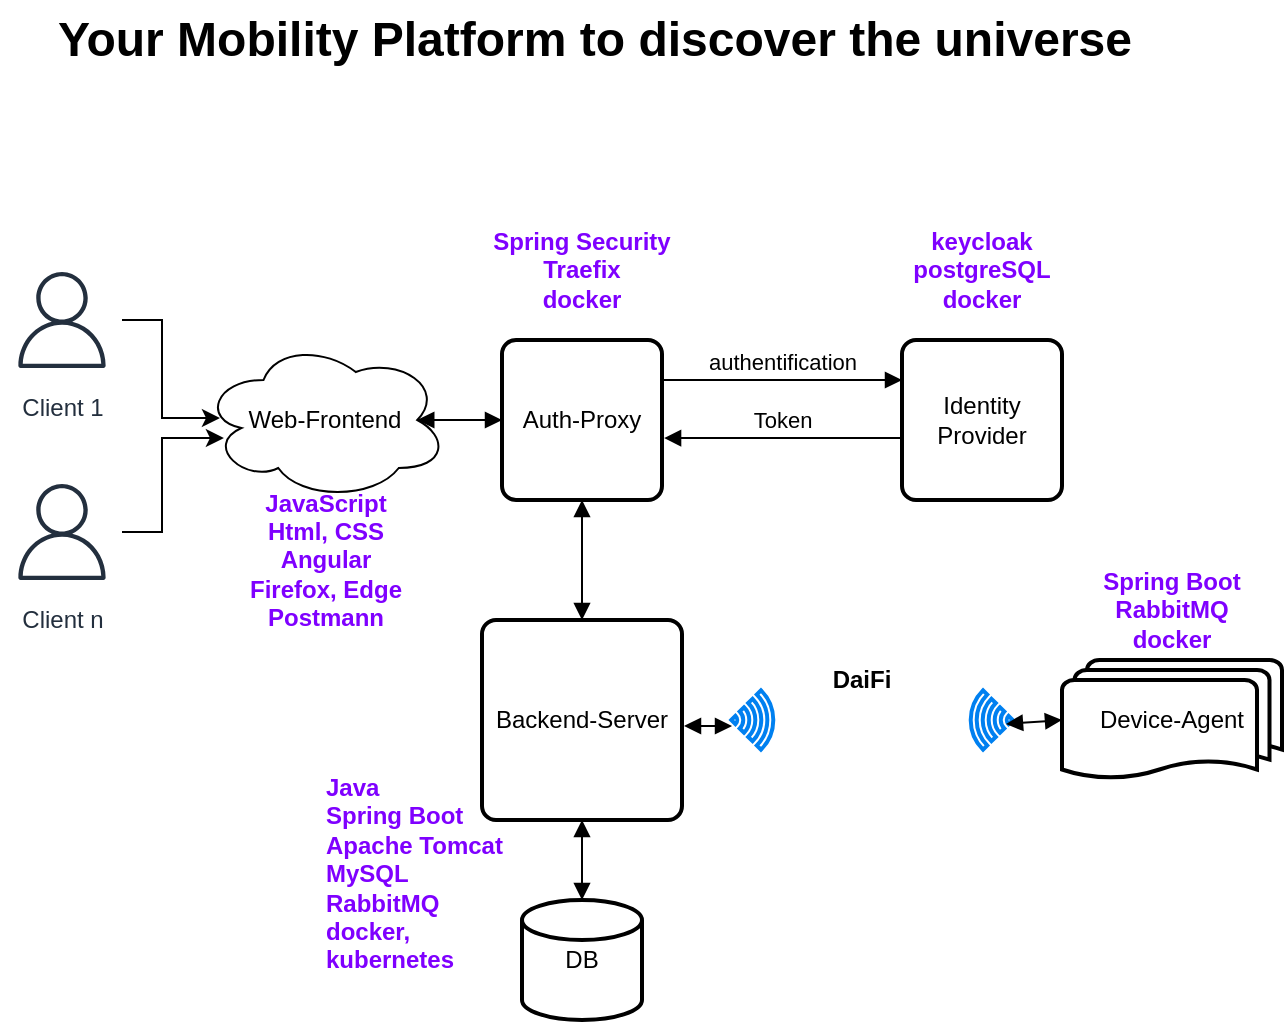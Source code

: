 <mxfile version="14.1.8" type="device"><diagram id="XmRsyYWiay34WejtNYcn" name="Page-1"><mxGraphModel dx="1422" dy="822" grid="1" gridSize="10" guides="1" tooltips="1" connect="1" arrows="1" fold="1" page="1" pageScale="1" pageWidth="827" pageHeight="1169" math="0" shadow="0"><root><mxCell id="0"/><mxCell id="1" parent="0"/><mxCell id="gBcVXxvBroMFFoPzrrAS-2" value="DB" style="strokeWidth=2;html=1;shape=mxgraph.flowchart.database;whiteSpace=wrap;" parent="1" vertex="1"><mxGeometry x="354" y="520" width="60" height="60" as="geometry"/></mxCell><mxCell id="gBcVXxvBroMFFoPzrrAS-3" value="Backend-Server" style="rounded=1;whiteSpace=wrap;html=1;absoluteArcSize=1;arcSize=14;strokeWidth=2;" parent="1" vertex="1"><mxGeometry x="334" y="380" width="100" height="100" as="geometry"/></mxCell><mxCell id="gBcVXxvBroMFFoPzrrAS-6" value="Device-Agent" style="strokeWidth=2;html=1;shape=mxgraph.flowchart.multi-document;whiteSpace=wrap;" parent="1" vertex="1"><mxGeometry x="624" y="400" width="110" height="60" as="geometry"/></mxCell><mxCell id="gBcVXxvBroMFFoPzrrAS-11" value="Auth-Proxy" style="rounded=1;whiteSpace=wrap;html=1;absoluteArcSize=1;arcSize=14;strokeWidth=2;" parent="1" vertex="1"><mxGeometry x="344" y="240" width="80" height="80" as="geometry"/></mxCell><mxCell id="gBcVXxvBroMFFoPzrrAS-13" value="Web-Frontend" style="ellipse;shape=cloud;whiteSpace=wrap;html=1;align=center;" parent="1" vertex="1"><mxGeometry x="194" y="240" width="123" height="80" as="geometry"/></mxCell><mxCell id="gBcVXxvBroMFFoPzrrAS-14" value="Identity Provider" style="rounded=1;whiteSpace=wrap;html=1;absoluteArcSize=1;arcSize=14;strokeWidth=2;" parent="1" vertex="1"><mxGeometry x="544" y="240" width="80" height="80" as="geometry"/></mxCell><mxCell id="gBcVXxvBroMFFoPzrrAS-16" value="authentification" style="html=1;verticalAlign=bottom;endArrow=block;entryX=0;entryY=0.25;entryDx=0;entryDy=0;exitX=1;exitY=0.25;exitDx=0;exitDy=0;" parent="1" source="gBcVXxvBroMFFoPzrrAS-11" target="gBcVXxvBroMFFoPzrrAS-14" edge="1"><mxGeometry width="80" relative="1" as="geometry"><mxPoint x="154" y="390" as="sourcePoint"/><mxPoint x="234" y="390" as="targetPoint"/></mxGeometry></mxCell><mxCell id="gBcVXxvBroMFFoPzrrAS-17" value="Token" style="html=1;verticalAlign=bottom;endArrow=block;entryX=1.013;entryY=0.613;entryDx=0;entryDy=0;exitX=-0.012;exitY=0.613;exitDx=0;exitDy=0;exitPerimeter=0;entryPerimeter=0;" parent="1" source="gBcVXxvBroMFFoPzrrAS-14" target="gBcVXxvBroMFFoPzrrAS-11" edge="1"><mxGeometry width="80" relative="1" as="geometry"><mxPoint x="434" y="270" as="sourcePoint"/><mxPoint x="504" y="270" as="targetPoint"/></mxGeometry></mxCell><mxCell id="gBcVXxvBroMFFoPzrrAS-18" value="" style="endArrow=block;startArrow=block;endFill=1;startFill=1;html=1;exitX=0.5;exitY=0;exitDx=0;exitDy=0;exitPerimeter=0;entryX=0.5;entryY=1;entryDx=0;entryDy=0;" parent="1" source="gBcVXxvBroMFFoPzrrAS-2" target="gBcVXxvBroMFFoPzrrAS-3" edge="1"><mxGeometry width="160" relative="1" as="geometry"><mxPoint x="284" y="340" as="sourcePoint"/><mxPoint x="444" y="340" as="targetPoint"/></mxGeometry></mxCell><mxCell id="gBcVXxvBroMFFoPzrrAS-21" value="" style="endArrow=block;startArrow=block;endFill=1;startFill=1;html=1;entryX=0;entryY=0.5;entryDx=0;entryDy=0;exitX=0.875;exitY=0.5;exitDx=0;exitDy=0;exitPerimeter=0;" parent="1" source="gBcVXxvBroMFFoPzrrAS-13" target="gBcVXxvBroMFFoPzrrAS-11" edge="1"><mxGeometry width="160" relative="1" as="geometry"><mxPoint x="354" y="180" as="sourcePoint"/><mxPoint x="191.5" y="230" as="targetPoint"/></mxGeometry></mxCell><mxCell id="gBcVXxvBroMFFoPzrrAS-23" value="" style="html=1;verticalLabelPosition=bottom;align=center;labelBackgroundColor=#ffffff;verticalAlign=top;strokeWidth=2;strokeColor=#0080F0;shadow=0;dashed=0;shape=mxgraph.ios7.icons.wifi;pointerEvents=1;rotation=-90;" parent="1" vertex="1"><mxGeometry x="574" y="419.5" width="29.7" height="21" as="geometry"/></mxCell><mxCell id="gBcVXxvBroMFFoPzrrAS-26" value="" style="endArrow=block;startArrow=block;endFill=1;startFill=1;html=1;entryX=0.5;entryY=1;entryDx=0;entryDy=0;exitX=0.5;exitY=0;exitDx=0;exitDy=0;" parent="1" source="gBcVXxvBroMFFoPzrrAS-3" target="gBcVXxvBroMFFoPzrrAS-11" edge="1"><mxGeometry width="160" relative="1" as="geometry"><mxPoint x="352" y="300" as="sourcePoint"/><mxPoint x="191.5" y="339" as="targetPoint"/></mxGeometry></mxCell><mxCell id="gBcVXxvBroMFFoPzrrAS-31" value="" style="html=1;verticalLabelPosition=bottom;align=center;labelBackgroundColor=#ffffff;verticalAlign=top;strokeWidth=2;strokeColor=#0080F0;shadow=0;dashed=0;shape=mxgraph.ios7.icons.wifi;pointerEvents=1;rotation=90;" parent="1" vertex="1"><mxGeometry x="454.3" y="419.5" width="29.7" height="21" as="geometry"/></mxCell><mxCell id="gBcVXxvBroMFFoPzrrAS-32" value="" style="endArrow=block;startArrow=block;endFill=1;startFill=1;html=1;entryX=0;entryY=0.5;entryDx=0;entryDy=0;exitX=0.433;exitY=0.84;exitDx=0;exitDy=0;exitPerimeter=0;entryPerimeter=0;" parent="1" source="gBcVXxvBroMFFoPzrrAS-23" target="gBcVXxvBroMFFoPzrrAS-6" edge="1"><mxGeometry width="160" relative="1" as="geometry"><mxPoint x="211.5" y="440" as="sourcePoint"/><mxPoint x="344" y="440" as="targetPoint"/></mxGeometry></mxCell><mxCell id="gBcVXxvBroMFFoPzrrAS-33" value="" style="endArrow=block;startArrow=block;endFill=1;startFill=1;html=1;entryX=0.601;entryY=0.983;entryDx=0;entryDy=0;entryPerimeter=0;" parent="1" target="gBcVXxvBroMFFoPzrrAS-31" edge="1"><mxGeometry width="160" relative="1" as="geometry"><mxPoint x="435" y="433" as="sourcePoint"/><mxPoint x="634" y="440" as="targetPoint"/></mxGeometry></mxCell><mxCell id="gBcVXxvBroMFFoPzrrAS-36" value="" style="edgeStyle=orthogonalEdgeStyle;rounded=0;orthogonalLoop=1;jettySize=auto;html=1;entryX=0.073;entryY=0.488;entryDx=0;entryDy=0;entryPerimeter=0;" parent="1" source="gBcVXxvBroMFFoPzrrAS-34" target="gBcVXxvBroMFFoPzrrAS-13" edge="1"><mxGeometry relative="1" as="geometry"/></mxCell><mxCell id="gBcVXxvBroMFFoPzrrAS-34" value="Client 1" style="outlineConnect=0;fontColor=#232F3E;gradientColor=none;strokeColor=#232F3E;fillColor=#ffffff;dashed=0;verticalLabelPosition=bottom;verticalAlign=top;align=center;html=1;fontSize=12;fontStyle=0;aspect=fixed;shape=mxgraph.aws4.resourceIcon;resIcon=mxgraph.aws4.user;" parent="1" vertex="1"><mxGeometry x="94" y="200" width="60" height="60" as="geometry"/></mxCell><mxCell id="gBcVXxvBroMFFoPzrrAS-35" value="Client n" style="outlineConnect=0;fontColor=#232F3E;gradientColor=none;strokeColor=#232F3E;fillColor=#ffffff;dashed=0;verticalLabelPosition=bottom;verticalAlign=top;align=center;html=1;fontSize=12;fontStyle=0;aspect=fixed;shape=mxgraph.aws4.resourceIcon;resIcon=mxgraph.aws4.user;" parent="1" vertex="1"><mxGeometry x="94" y="306" width="60" height="60" as="geometry"/></mxCell><mxCell id="gBcVXxvBroMFFoPzrrAS-37" value="" style="edgeStyle=orthogonalEdgeStyle;rounded=0;orthogonalLoop=1;jettySize=auto;html=1;entryX=0.089;entryY=0.613;entryDx=0;entryDy=0;entryPerimeter=0;" parent="1" source="gBcVXxvBroMFFoPzrrAS-35" target="gBcVXxvBroMFFoPzrrAS-13" edge="1"><mxGeometry relative="1" as="geometry"><mxPoint x="174" y="360" as="sourcePoint"/><mxPoint x="214" y="430" as="targetPoint"/></mxGeometry></mxCell><mxCell id="gBcVXxvBroMFFoPzrrAS-38" value="&lt;b&gt;DaiFi&lt;/b&gt;" style="text;html=1;strokeColor=none;fillColor=none;align=center;verticalAlign=middle;whiteSpace=wrap;rounded=0;" parent="1" vertex="1"><mxGeometry x="504" y="400" width="40" height="20" as="geometry"/></mxCell><mxCell id="gBcVXxvBroMFFoPzrrAS-42" value="&lt;font color=&quot;#7f00ff&quot;&gt;&lt;b&gt;keycloak&lt;br&gt;postgreSQL&lt;br&gt;docker&lt;br&gt;&lt;/b&gt;&lt;/font&gt;" style="text;html=1;strokeColor=none;fillColor=none;align=center;verticalAlign=middle;whiteSpace=wrap;rounded=0;" parent="1" vertex="1"><mxGeometry x="529" y="190" width="110" height="30" as="geometry"/></mxCell><mxCell id="gBcVXxvBroMFFoPzrrAS-45" value="&lt;font color=&quot;#7f00ff&quot;&gt;&lt;b&gt;Java&lt;br&gt;Spring Boot&lt;br&gt;Apache Tomcat&amp;nbsp;&lt;br&gt;MySQL&lt;br&gt;RabbitMQ&lt;br&gt;docker, kubernetes&lt;br&gt;&lt;br&gt;&lt;/b&gt;&lt;/font&gt;" style="text;html=1;strokeColor=none;fillColor=none;align=left;verticalAlign=top;whiteSpace=wrap;rounded=0;" parent="1" vertex="1"><mxGeometry x="254" y="450" width="100" height="110" as="geometry"/></mxCell><mxCell id="gBcVXxvBroMFFoPzrrAS-46" value="&lt;font color=&quot;#7f00ff&quot;&gt;&lt;b&gt;JavaScript&lt;br&gt;Html, CSS&lt;br&gt;Angular&lt;br&gt;Firefox, Edge&lt;br&gt;Postmann&lt;br&gt;&lt;/b&gt;&lt;/font&gt;" style="text;html=1;strokeColor=none;fillColor=none;align=center;verticalAlign=middle;whiteSpace=wrap;rounded=0;" parent="1" vertex="1"><mxGeometry x="215.5" y="320" width="80" height="60" as="geometry"/></mxCell><mxCell id="N0pH9KrySGSlP_c-FnmY-1" value="&lt;font color=&quot;#7f00ff&quot;&gt;&lt;b&gt;Spring Security&lt;br&gt;Traefix&lt;br&gt;docker&lt;br&gt;&lt;/b&gt;&lt;/font&gt;" style="text;html=1;strokeColor=none;fillColor=none;align=center;verticalAlign=middle;whiteSpace=wrap;rounded=0;" parent="1" vertex="1"><mxGeometry x="314" y="190" width="140" height="30" as="geometry"/></mxCell><mxCell id="N0pH9KrySGSlP_c-FnmY-2" value="&lt;font color=&quot;#7f00ff&quot;&gt;&lt;b&gt;Spring Boot&lt;br&gt;RabbitMQ&lt;br&gt;docker&lt;br&gt;&lt;/b&gt;&lt;/font&gt;" style="text;html=1;strokeColor=none;fillColor=none;align=center;verticalAlign=middle;whiteSpace=wrap;rounded=0;" parent="1" vertex="1"><mxGeometry x="624" y="360" width="110" height="30" as="geometry"/></mxCell><mxCell id="N0pH9KrySGSlP_c-FnmY-3" value="Your Mobility Platform to discover the universe" style="text;strokeColor=none;fillColor=none;html=1;fontSize=24;fontStyle=1;verticalAlign=middle;align=center;" parent="1" vertex="1"><mxGeometry x="340" y="70" width="100" height="40" as="geometry"/></mxCell></root></mxGraphModel></diagram></mxfile>